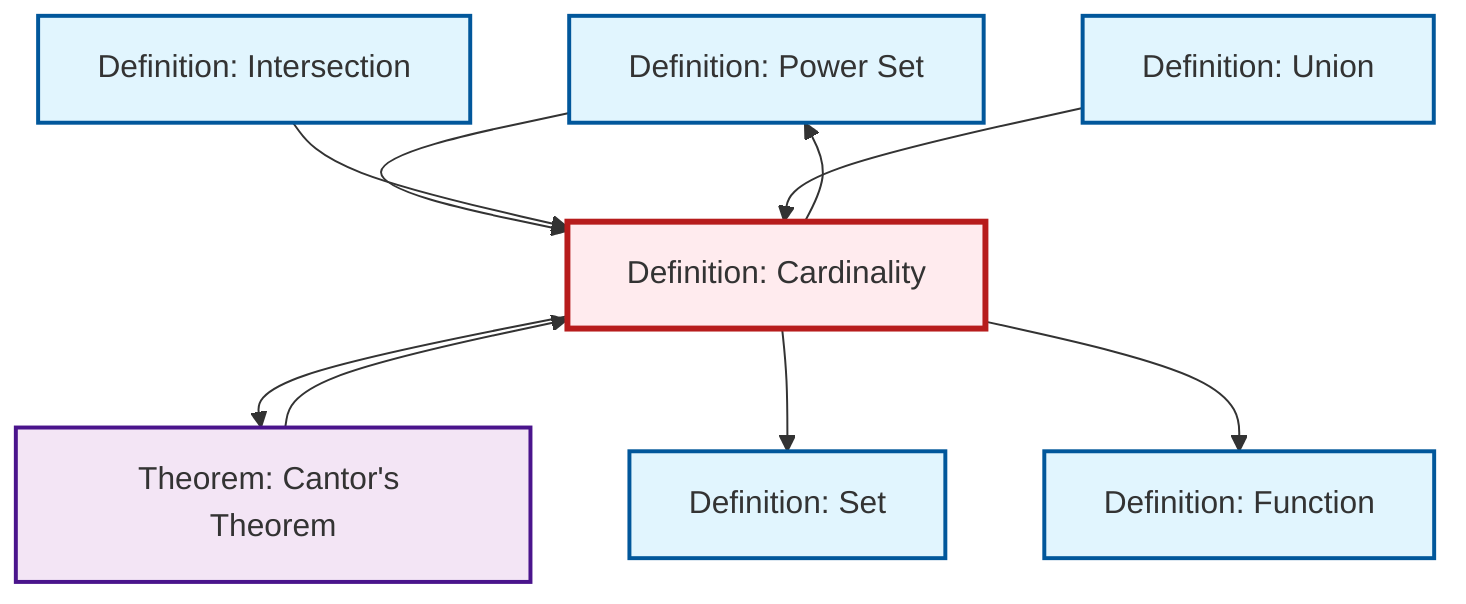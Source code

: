 graph TD
    classDef definition fill:#e1f5fe,stroke:#01579b,stroke-width:2px
    classDef theorem fill:#f3e5f5,stroke:#4a148c,stroke-width:2px
    classDef axiom fill:#fff3e0,stroke:#e65100,stroke-width:2px
    classDef example fill:#e8f5e9,stroke:#1b5e20,stroke-width:2px
    classDef current fill:#ffebee,stroke:#b71c1c,stroke-width:3px
    def-function["Definition: Function"]:::definition
    def-power-set["Definition: Power Set"]:::definition
    def-cardinality["Definition: Cardinality"]:::definition
    def-set["Definition: Set"]:::definition
    def-union["Definition: Union"]:::definition
    thm-cantor["Theorem: Cantor's Theorem"]:::theorem
    def-intersection["Definition: Intersection"]:::definition
    def-power-set --> def-cardinality
    thm-cantor --> def-cardinality
    def-cardinality --> thm-cantor
    def-cardinality --> def-power-set
    def-cardinality --> def-set
    def-cardinality --> def-function
    def-intersection --> def-cardinality
    def-union --> def-cardinality
    class def-cardinality current